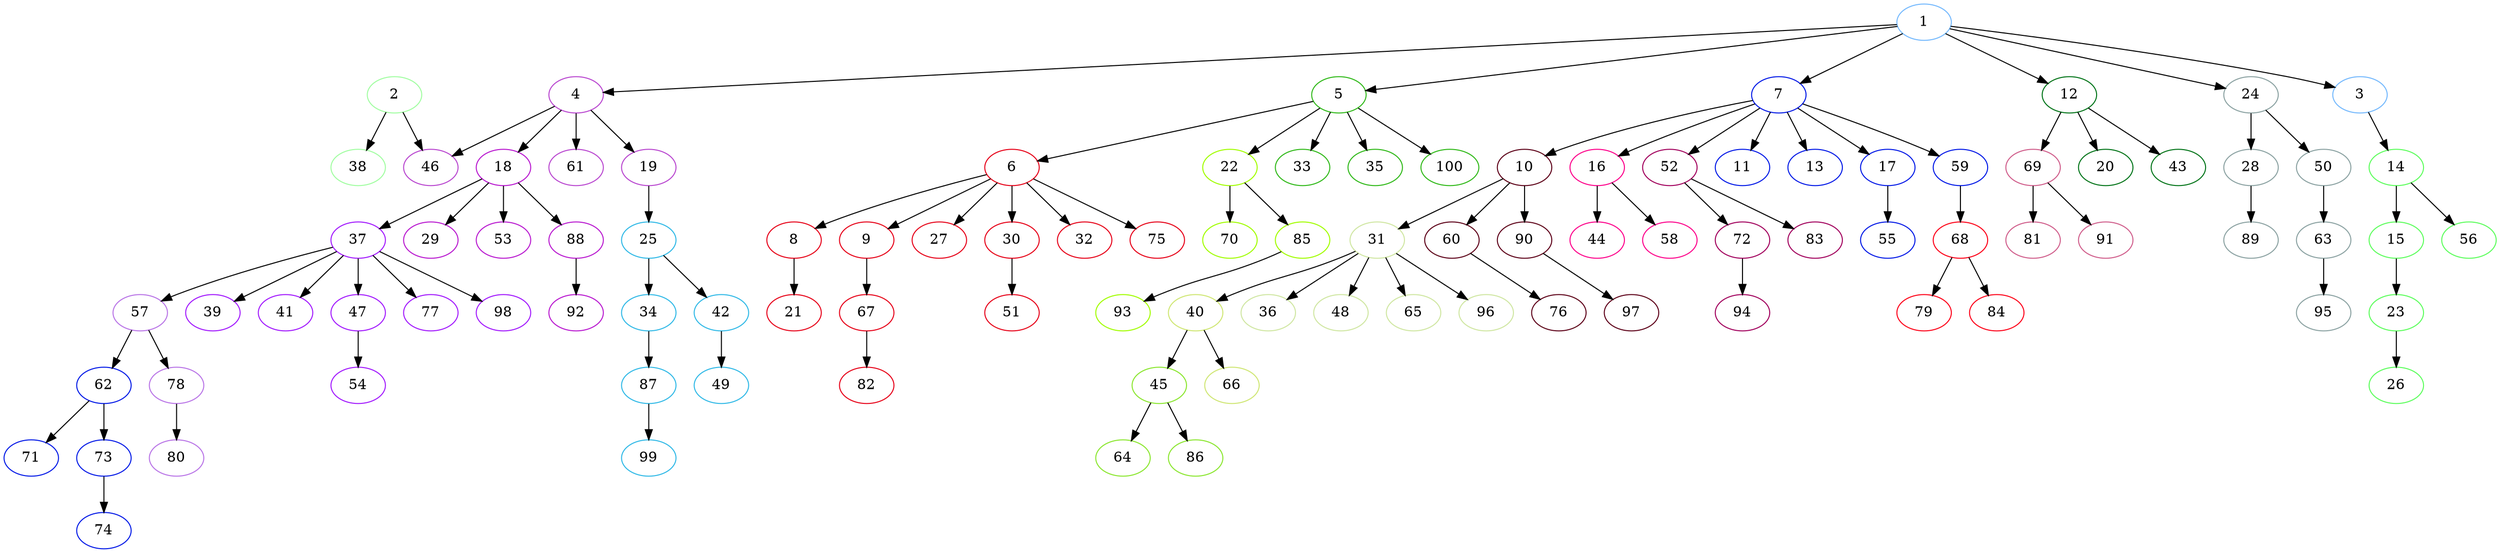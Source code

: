 digraph sample {
2 [color="#a1fda1"];
4 [color="#b845cf"];
1 [color="#73b8fd"];
5 [color="#2eb817"];
6 [color="#e60017"];
22 [color="#a1fd00"];
14 [color="#5cfd5c"];
7 [color="#0017e6"];
10 [color="#5c0017"];
31 [color="#cfe6a1"];
40 [color="#cfe673"];
45 [color="#8ae62e"];
16 [color="#fd008a"];
52 [color="#a1005c"];
68 [color="#fd0017"];
12 [color="#007317"];
69 [color="#cf5c8a"];
24 [color="#8aa1a1"];
18 [color="#b817cf"];
37 [color="#a117fd"];
57 [color="#b873e6"];
62 [color="#0017e6"];
25 [color="#2eb8e6"];
38 [color="#a1fda1"];
46 [color="#a1fda1"];
46 [color="#b845cf"];
61 [color="#b845cf"];
8 [color="#e60017"];
21 [color="#e60017"];
9 [color="#e60017"];
67 [color="#e60017"];
82 [color="#e60017"];
27 [color="#e60017"];
30 [color="#e60017"];
51 [color="#e60017"];
32 [color="#e60017"];
75 [color="#e60017"];
70 [color="#a1fd00"];
85 [color="#a1fd00"];
93 [color="#a1fd00"];
33 [color="#2eb817"];
35 [color="#2eb817"];
100 [color="#2eb817"];
3 [color="#73b8fd"];
15 [color="#5cfd5c"];
23 [color="#5cfd5c"];
26 [color="#5cfd5c"];
56 [color="#5cfd5c"];
36 [color="#cfe6a1"];
64 [color="#8ae62e"];
86 [color="#8ae62e"];
66 [color="#cfe673"];
48 [color="#cfe6a1"];
65 [color="#cfe6a1"];
96 [color="#cfe6a1"];
60 [color="#5c0017"];
76 [color="#5c0017"];
90 [color="#5c0017"];
97 [color="#5c0017"];
11 [color="#0017e6"];
13 [color="#0017e6"];
44 [color="#fd008a"];
58 [color="#fd008a"];
17 [color="#0017e6"];
55 [color="#0017e6"];
72 [color="#a1005c"];
94 [color="#a1005c"];
83 [color="#a1005c"];
59 [color="#0017e6"];
79 [color="#fd0017"];
84 [color="#fd0017"];
20 [color="#007317"];
43 [color="#007317"];
81 [color="#cf5c8a"];
91 [color="#cf5c8a"];
28 [color="#8aa1a1"];
89 [color="#8aa1a1"];
50 [color="#8aa1a1"];
63 [color="#8aa1a1"];
95 [color="#8aa1a1"];
29 [color="#b817cf"];
39 [color="#a117fd"];
41 [color="#a117fd"];
47 [color="#a117fd"];
54 [color="#a117fd"];
71 [color="#0017e6"];
73 [color="#0017e6"];
74 [color="#0017e6"];
78 [color="#b873e6"];
80 [color="#b873e6"];
77 [color="#a117fd"];
98 [color="#a117fd"];
53 [color="#b817cf"];
88 [color="#b817cf"];
92 [color="#b817cf"];
19 [color="#b845cf"];
34 [color="#2eb8e6"];
87 [color="#2eb8e6"];
99 [color="#2eb8e6"];
42 [color="#2eb8e6"];
49 [color="#2eb8e6"];
1 -> 3[color="black"];
1 -> 4[color="black"];
1 -> 5[color="black"];
5 -> 6[color="black"];
1 -> 7[color="black"];
6 -> 8[color="black"];
6 -> 9[color="black"];
7 -> 10[color="black"];
7 -> 11[color="black"];
1 -> 12[color="black"];
7 -> 13[color="black"];
3 -> 14[color="black"];
14 -> 15[color="black"];
7 -> 16[color="black"];
7 -> 17[color="black"];
4 -> 18[color="black"];
4 -> 19[color="black"];
12 -> 20[color="black"];
8 -> 21[color="black"];
5 -> 22[color="black"];
15 -> 23[color="black"];
1 -> 24[color="black"];
19 -> 25[color="black"];
23 -> 26[color="black"];
6 -> 27[color="black"];
24 -> 28[color="black"];
18 -> 29[color="black"];
6 -> 30[color="black"];
10 -> 31[color="black"];
6 -> 32[color="black"];
5 -> 33[color="black"];
25 -> 34[color="black"];
5 -> 35[color="black"];
31 -> 36[color="black"];
18 -> 37[color="black"];
2 -> 38[color="black"];
37 -> 39[color="black"];
31 -> 40[color="black"];
37 -> 41[color="black"];
25 -> 42[color="black"];
12 -> 43[color="black"];
16 -> 44[color="black"];
40 -> 45[color="black"];
2 -> 46[color="black"];
4 -> 46[color="black"];
37 -> 47[color="black"];
31 -> 48[color="black"];
42 -> 49[color="black"];
24 -> 50[color="black"];
30 -> 51[color="black"];
7 -> 52[color="black"];
18 -> 53[color="black"];
47 -> 54[color="black"];
17 -> 55[color="black"];
14 -> 56[color="black"];
37 -> 57[color="black"];
16 -> 58[color="black"];
7 -> 59[color="black"];
10 -> 60[color="black"];
4 -> 61[color="black"];
57 -> 62[color="black"];
50 -> 63[color="black"];
45 -> 64[color="black"];
31 -> 65[color="black"];
40 -> 66[color="black"];
9 -> 67[color="black"];
59 -> 68[color="black"];
12 -> 69[color="black"];
22 -> 70[color="black"];
62 -> 71[color="black"];
52 -> 72[color="black"];
62 -> 73[color="black"];
73 -> 74[color="black"];
6 -> 75[color="black"];
60 -> 76[color="black"];
37 -> 77[color="black"];
57 -> 78[color="black"];
68 -> 79[color="black"];
78 -> 80[color="black"];
69 -> 81[color="black"];
67 -> 82[color="black"];
52 -> 83[color="black"];
68 -> 84[color="black"];
22 -> 85[color="black"];
45 -> 86[color="black"];
34 -> 87[color="black"];
18 -> 88[color="black"];
28 -> 89[color="black"];
10 -> 90[color="black"];
69 -> 91[color="black"];
88 -> 92[color="black"];
85 -> 93[color="black"];
72 -> 94[color="black"];
63 -> 95[color="black"];
31 -> 96[color="black"];
90 -> 97[color="black"];
37 -> 98[color="black"];
87 -> 99[color="black"];
5 -> 100[color="black"];
}